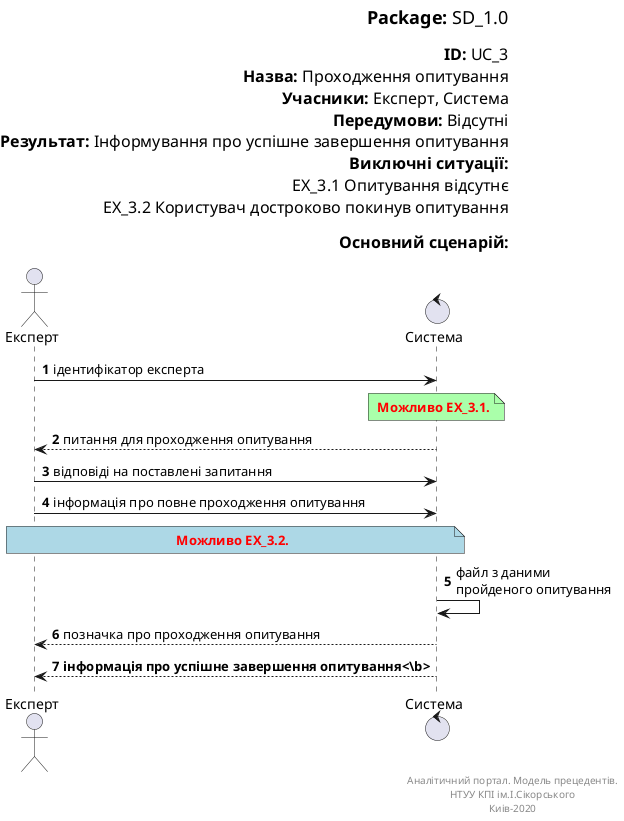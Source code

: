 @startuml SD_1.0

left header
<font color=000 size=18><b>Package:</b> SD_1.0

<font color=000 size=16><b>ID:</b> UC_3
<font color=000 size=16><b>Назва:</b> Проходження опитування
<font color=000 size=16><b>Учасники:</b> Експерт, Система
<font color=000 size=16><b>Передумови:</b> Відсутні
<font color=000 size=16><b>Результат:</b> Інформування про успішне завершення опитування
<font color=000 size=16><b>Виключні ситуації:</b>
<font color=000 size=16> EX_3.1 Опитування відсутнє
<font color=000 size=16> EX_3.2 Користувач достроково покинув опитування

<font color=000 size=16><b>Основний сценарій:</b>

end header
actor "Експерт" as expert
control "Система" as system
autonumber
expert->system: ідентифікатор експерта

note over system #aaffaa
<font color=red><b> Можливо EX_3.1.
end note

system --> expert:питання для проходження опитування
expert ->system:відповіді на поставлені запитання
expert -> system:інформація про повне проходження опитування

note over system, expert #LightBlue
<font color=red><b> Можливо EX_3.2.
end note

system -> system :файл з даними\nпройденого опитування
system --> expert :позначка про проходження опитування
system --> expert :<b>інформація про успішне завершення опитування<\b>

right footer
Аналітичний портал. Модель прецедентів.
НТУУ КПІ ім.І.Сікорського
Киів-2020
end footer

@enduml

